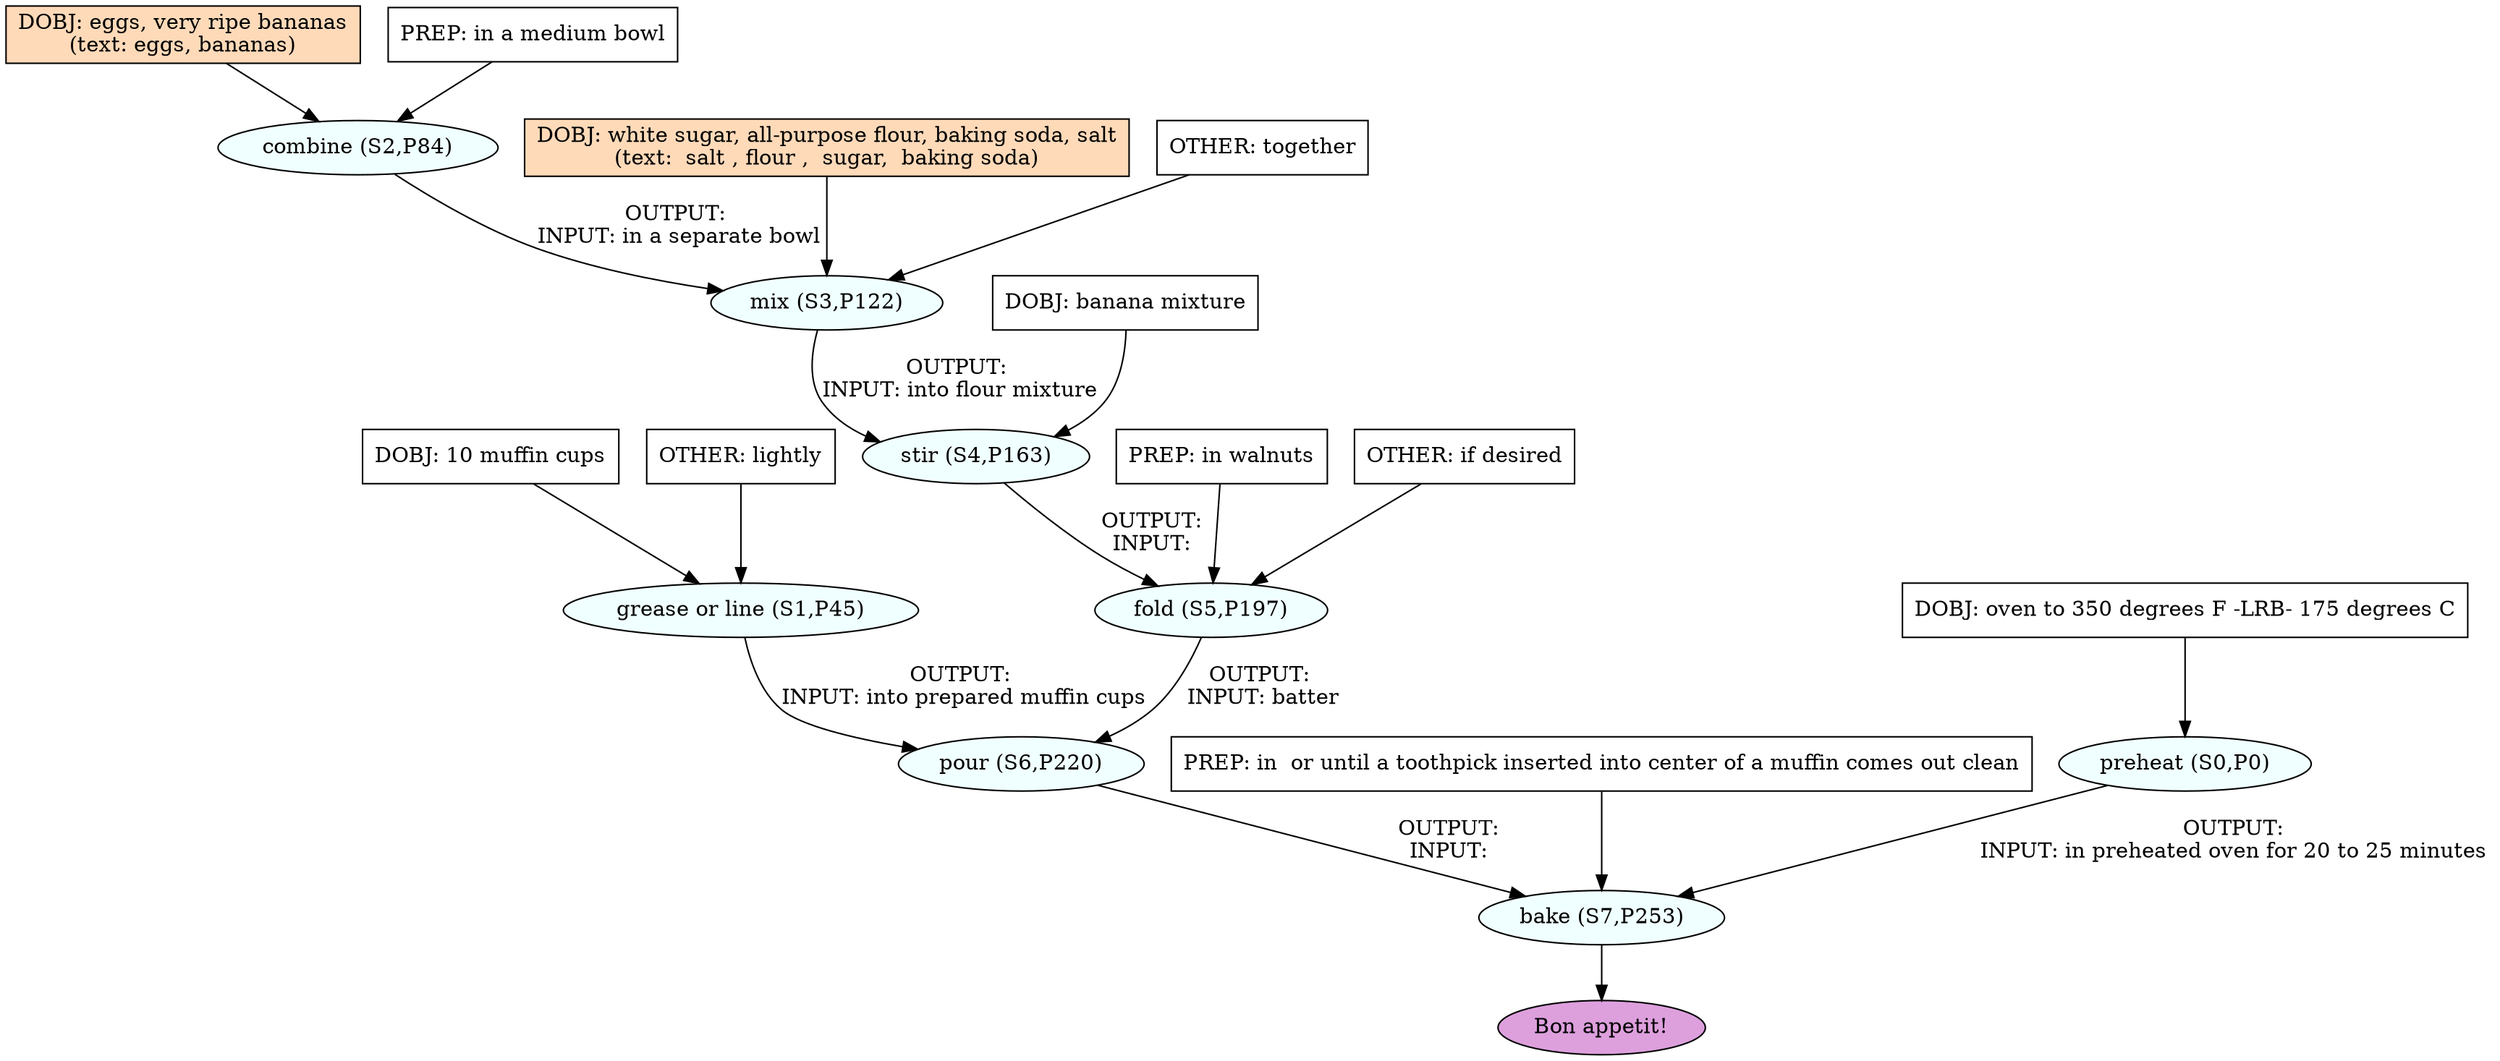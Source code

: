 digraph recipe {
E0[label="preheat (S0,P0)", shape=oval, style=filled, fillcolor=azure]
E1[label="grease or line (S1,P45)", shape=oval, style=filled, fillcolor=azure]
E2[label="combine (S2,P84)", shape=oval, style=filled, fillcolor=azure]
E3[label="mix (S3,P122)", shape=oval, style=filled, fillcolor=azure]
E4[label="stir (S4,P163)", shape=oval, style=filled, fillcolor=azure]
E5[label="fold (S5,P197)", shape=oval, style=filled, fillcolor=azure]
E6[label="pour (S6,P220)", shape=oval, style=filled, fillcolor=azure]
E7[label="bake (S7,P253)", shape=oval, style=filled, fillcolor=azure]
D1[label="DOBJ: 10 muffin cups", shape=box, style=filled, fillcolor=white]
D1 -> E1
O1_0[label="OTHER: lightly", shape=box, style=filled, fillcolor=white]
O1_0 -> E1
D0[label="DOBJ: oven to 350 degrees F -LRB- 175 degrees C", shape=box, style=filled, fillcolor=white]
D0 -> E0
D2[label="DOBJ: eggs, very ripe bananas
(text: eggs, bananas)", shape=box, style=filled, fillcolor=peachpuff]
D2 -> E2
P2_0[label="PREP: in a medium bowl", shape=box, style=filled, fillcolor=white]
P2_0 -> E2
D3_ing[label="DOBJ: white sugar, all-purpose flour, baking soda, salt
(text:  salt , flour ,  sugar,  baking soda)", shape=box, style=filled, fillcolor=peachpuff]
D3_ing -> E3
E2 -> E3 [label="OUTPUT: 
INPUT: in a separate bowl"]
O3_0_0[label="OTHER: together", shape=box, style=filled, fillcolor=white]
O3_0_0 -> E3
D4_0[label="DOBJ: banana mixture", shape=box, style=filled, fillcolor=white]
D4_0 -> E4
E3 -> E4 [label="OUTPUT: 
INPUT: into flour mixture"]
E4 -> E5 [label="OUTPUT: 
INPUT: "]
P5_0_0[label="PREP: in walnuts", shape=box, style=filled, fillcolor=white]
P5_0_0 -> E5
O5_0_0[label="OTHER: if desired", shape=box, style=filled, fillcolor=white]
O5_0_0 -> E5
E5 -> E6 [label="OUTPUT: 
INPUT: batter"]
E1 -> E6 [label="OUTPUT: 
INPUT: into prepared muffin cups"]
E6 -> E7 [label="OUTPUT: 
INPUT: "]
E0 -> E7 [label="OUTPUT: 
INPUT: in preheated oven for 20 to 25 minutes "]
P7_0_1[label="PREP: in  or until a toothpick inserted into center of a muffin comes out clean", shape=box, style=filled, fillcolor=white]
P7_0_1 -> E7
EOR[label="Bon appetit!", shape=oval, style=filled, fillcolor=plum]
E7 -> EOR
}
